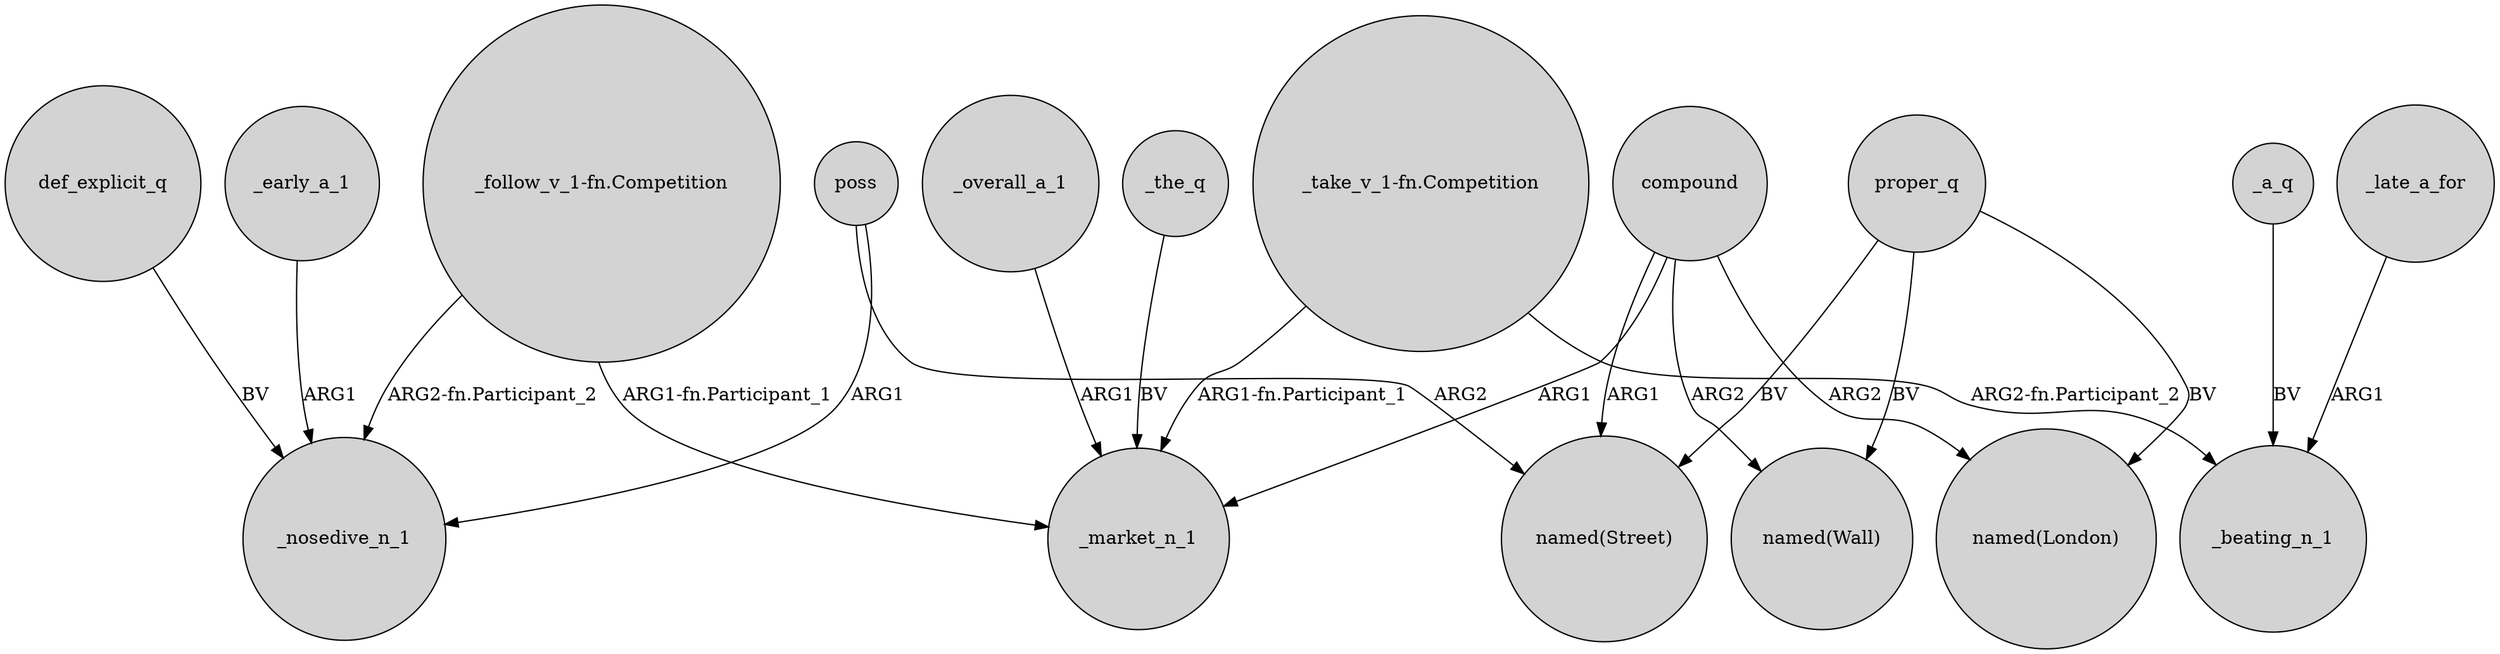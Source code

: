 digraph {
	node [shape=circle style=filled]
	"_take_v_1-fn.Competition" -> _market_n_1 [label="ARG1-fn.Participant_1"]
	"_follow_v_1-fn.Competition" -> _nosedive_n_1 [label="ARG2-fn.Participant_2"]
	"_follow_v_1-fn.Competition" -> _market_n_1 [label="ARG1-fn.Participant_1"]
	compound -> "named(London)" [label=ARG2]
	_a_q -> _beating_n_1 [label=BV]
	_overall_a_1 -> _market_n_1 [label=ARG1]
	_the_q -> _market_n_1 [label=BV]
	_late_a_for -> _beating_n_1 [label=ARG1]
	"_take_v_1-fn.Competition" -> _beating_n_1 [label="ARG2-fn.Participant_2"]
	def_explicit_q -> _nosedive_n_1 [label=BV]
	compound -> "named(Wall)" [label=ARG2]
	compound -> "named(Street)" [label=ARG1]
	poss -> "named(Street)" [label=ARG2]
	proper_q -> "named(Wall)" [label=BV]
	proper_q -> "named(London)" [label=BV]
	proper_q -> "named(Street)" [label=BV]
	compound -> _market_n_1 [label=ARG1]
	poss -> _nosedive_n_1 [label=ARG1]
	_early_a_1 -> _nosedive_n_1 [label=ARG1]
}
